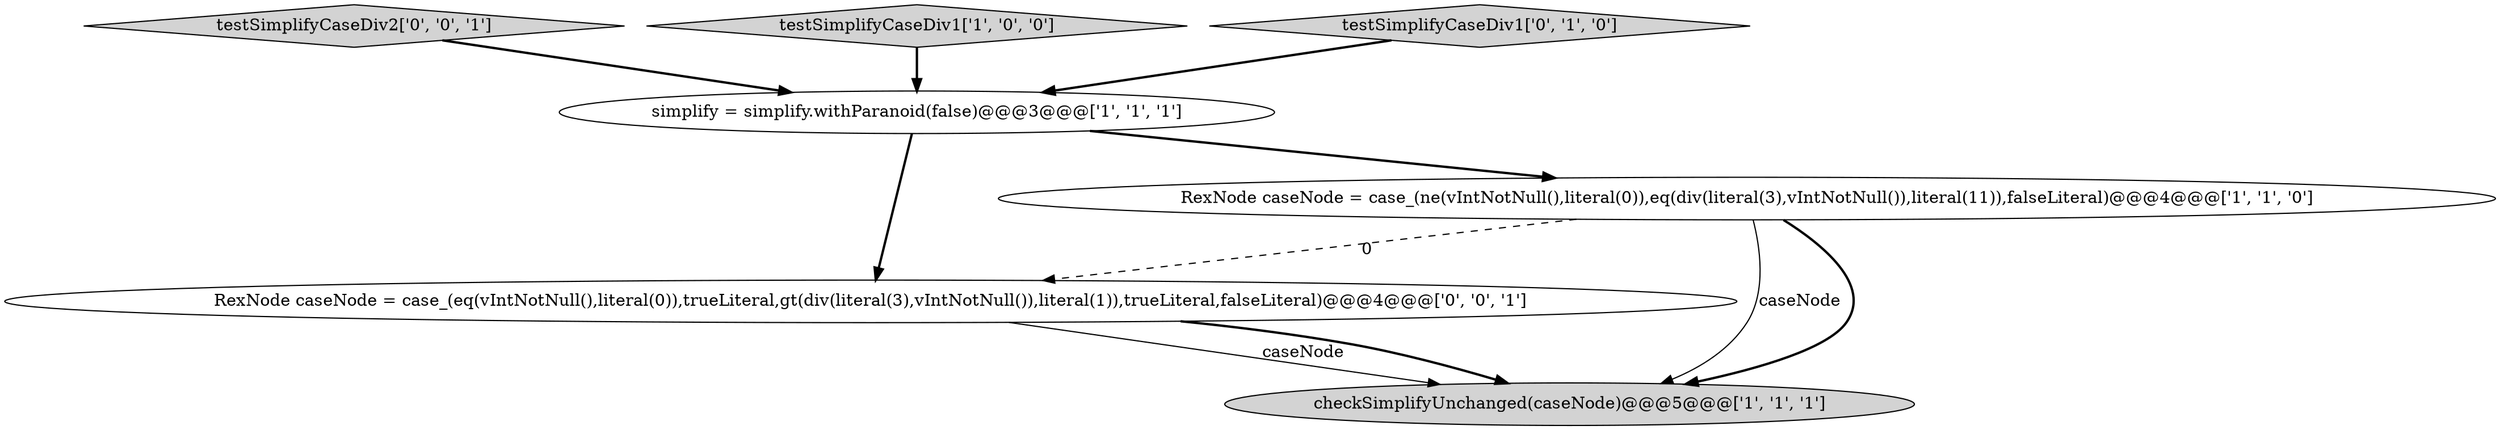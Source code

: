digraph {
5 [style = filled, label = "RexNode caseNode = case_(eq(vIntNotNull(),literal(0)),trueLiteral,gt(div(literal(3),vIntNotNull()),literal(1)),trueLiteral,falseLiteral)@@@4@@@['0', '0', '1']", fillcolor = white, shape = ellipse image = "AAA0AAABBB3BBB"];
3 [style = filled, label = "RexNode caseNode = case_(ne(vIntNotNull(),literal(0)),eq(div(literal(3),vIntNotNull()),literal(11)),falseLiteral)@@@4@@@['1', '1', '0']", fillcolor = white, shape = ellipse image = "AAA0AAABBB1BBB"];
2 [style = filled, label = "simplify = simplify.withParanoid(false)@@@3@@@['1', '1', '1']", fillcolor = white, shape = ellipse image = "AAA0AAABBB1BBB"];
6 [style = filled, label = "testSimplifyCaseDiv2['0', '0', '1']", fillcolor = lightgray, shape = diamond image = "AAA0AAABBB3BBB"];
0 [style = filled, label = "checkSimplifyUnchanged(caseNode)@@@5@@@['1', '1', '1']", fillcolor = lightgray, shape = ellipse image = "AAA0AAABBB1BBB"];
1 [style = filled, label = "testSimplifyCaseDiv1['1', '0', '0']", fillcolor = lightgray, shape = diamond image = "AAA0AAABBB1BBB"];
4 [style = filled, label = "testSimplifyCaseDiv1['0', '1', '0']", fillcolor = lightgray, shape = diamond image = "AAA0AAABBB2BBB"];
3->5 [style = dashed, label="0"];
5->0 [style = solid, label="caseNode"];
1->2 [style = bold, label=""];
4->2 [style = bold, label=""];
3->0 [style = solid, label="caseNode"];
5->0 [style = bold, label=""];
3->0 [style = bold, label=""];
2->3 [style = bold, label=""];
2->5 [style = bold, label=""];
6->2 [style = bold, label=""];
}
